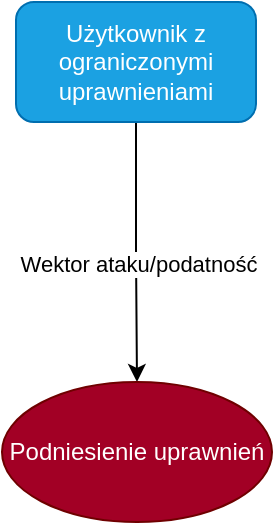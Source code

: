 <mxfile version="28.2.1">
  <diagram name="Page-1" id="HHoPOvi5-fTRaKgphjrS">
    <mxGraphModel dx="1257" dy="938" grid="1" gridSize="10" guides="1" tooltips="1" connect="1" arrows="1" fold="1" page="1" pageScale="1" pageWidth="850" pageHeight="1100" math="0" shadow="0">
      <root>
        <mxCell id="0" />
        <mxCell id="1" parent="0" />
        <mxCell id="VyvOBXi4zYoO4qcPIi6Q-3" style="edgeStyle=orthogonalEdgeStyle;rounded=0;orthogonalLoop=1;jettySize=auto;html=1;exitX=0.5;exitY=1;exitDx=0;exitDy=0;strokeColor=light-dark(#000000,#000000);" edge="1" parent="1" source="VyvOBXi4zYoO4qcPIi6Q-1" target="VyvOBXi4zYoO4qcPIi6Q-2">
          <mxGeometry relative="1" as="geometry" />
        </mxCell>
        <mxCell id="VyvOBXi4zYoO4qcPIi6Q-4" value="Wektor ataku/podatność" style="edgeLabel;html=1;align=center;verticalAlign=middle;resizable=0;points=[];" vertex="1" connectable="0" parent="VyvOBXi4zYoO4qcPIi6Q-3">
          <mxGeometry x="0.167" y="-2" relative="1" as="geometry">
            <mxPoint x="2" y="-5" as="offset" />
          </mxGeometry>
        </mxCell>
        <mxCell id="VyvOBXi4zYoO4qcPIi6Q-1" value="Użytkownik z ograniczonymi uprawnieniami" style="rounded=1;whiteSpace=wrap;html=1;fillColor=#1ba1e2;fontColor=#ffffff;strokeColor=#006EAF;" vertex="1" parent="1">
          <mxGeometry x="365" y="150" width="120" height="60" as="geometry" />
        </mxCell>
        <mxCell id="VyvOBXi4zYoO4qcPIi6Q-2" value="Podniesienie uprawnień" style="ellipse;whiteSpace=wrap;html=1;fillColor=#a20025;fontColor=#ffffff;strokeColor=#6F0000;" vertex="1" parent="1">
          <mxGeometry x="358" y="340" width="135" height="70" as="geometry" />
        </mxCell>
      </root>
    </mxGraphModel>
  </diagram>
</mxfile>
